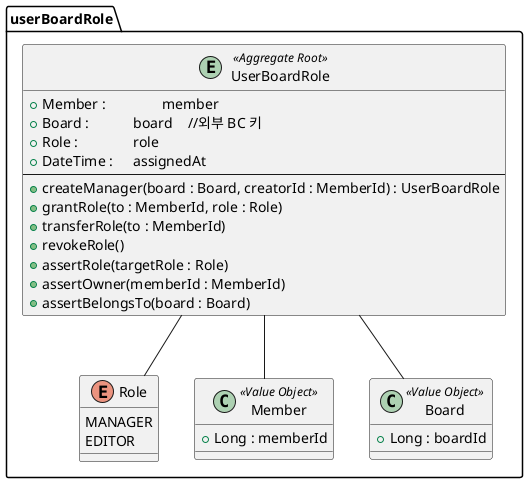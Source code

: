 @startuml
package "userBoardRole" {
    entity UserBoardRole <<Aggregate Root>> {
        +Member : \t\t member
        +Board : \t\t board \t//외부 BC 키
        +Role : \t\t role
        +DateTime : \t assignedAt
        --
        +createManager(board : Board, creatorId : MemberId) : UserBoardRole
        +grantRole(to : MemberId, role : Role)
        +transferRole(to : MemberId)
        +revokeRole()
        +assertRole(targetRole : Role)
        +assertOwner(memberId : MemberId)
        +assertBelongsTo(board : Board)
    }

    enum Role {
        MANAGER
        EDITOR
    }

    'VO
    class Member <<Value Object>> {
        +Long : memberId
    }

    class Board <<Value Object>> {
        +Long : boardId
    }


    UserBoardRole -- Role
    UserBoardRole -- Board
    UserBoardRole -- Member
}
@enduml
